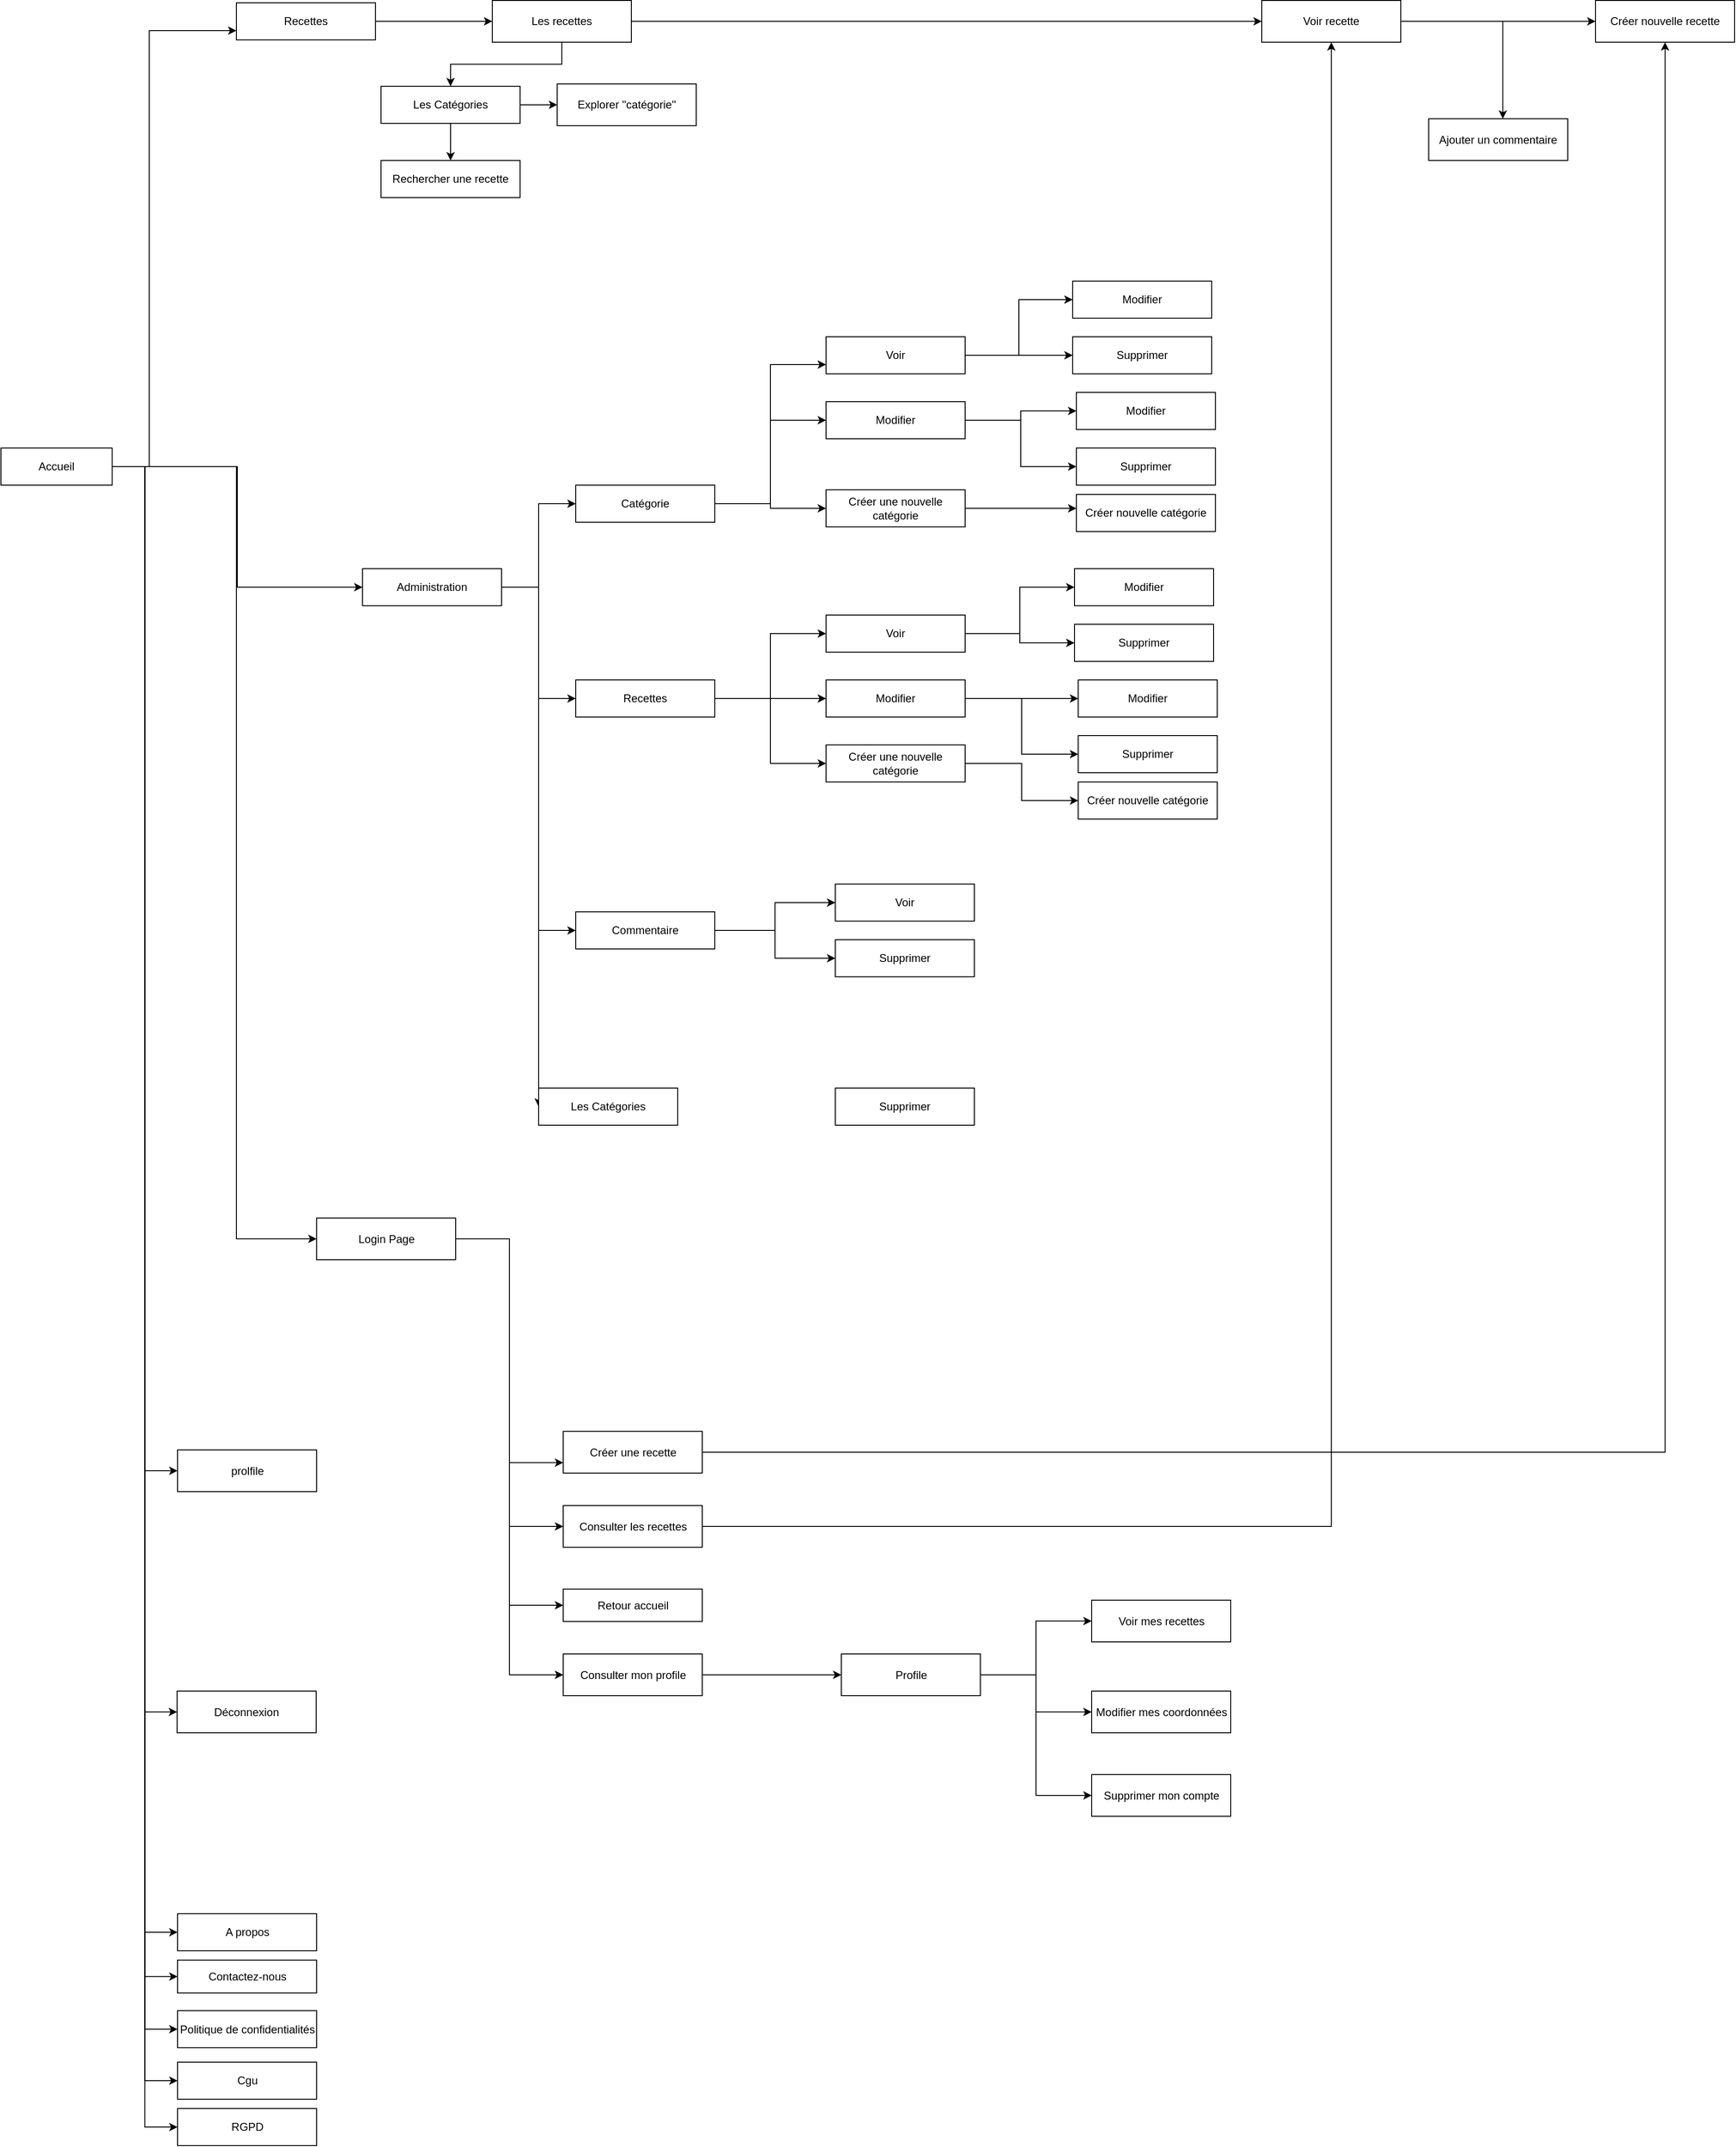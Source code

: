 <mxfile version="22.0.6" type="github">
  <diagram name="Page-1" id="mrhNcz5ZvECZJdgoMHjt">
    <mxGraphModel dx="1050" dy="541" grid="1" gridSize="10" guides="1" tooltips="1" connect="1" arrows="1" fold="1" page="1" pageScale="1" pageWidth="827" pageHeight="1169" math="0" shadow="0">
      <root>
        <mxCell id="0" />
        <mxCell id="1" parent="0" />
        <mxCell id="-c44pG5j-GpXYJsrPa2N-17" style="edgeStyle=orthogonalEdgeStyle;rounded=0;orthogonalLoop=1;jettySize=auto;html=1;entryX=0;entryY=0.75;entryDx=0;entryDy=0;exitX=1;exitY=0.5;exitDx=0;exitDy=0;" edge="1" parent="1" source="-c44pG5j-GpXYJsrPa2N-1" target="-c44pG5j-GpXYJsrPa2N-2">
          <mxGeometry relative="1" as="geometry">
            <Array as="points">
              <mxPoint x="170" y="520" />
              <mxPoint x="170" y="50" />
            </Array>
          </mxGeometry>
        </mxCell>
        <mxCell id="-c44pG5j-GpXYJsrPa2N-18" style="edgeStyle=orthogonalEdgeStyle;rounded=0;orthogonalLoop=1;jettySize=auto;html=1;entryX=0;entryY=0.5;entryDx=0;entryDy=0;" edge="1" parent="1" source="-c44pG5j-GpXYJsrPa2N-1" target="-c44pG5j-GpXYJsrPa2N-16">
          <mxGeometry relative="1" as="geometry" />
        </mxCell>
        <mxCell id="-c44pG5j-GpXYJsrPa2N-21" style="edgeStyle=orthogonalEdgeStyle;rounded=0;orthogonalLoop=1;jettySize=auto;html=1;entryX=0;entryY=0.5;entryDx=0;entryDy=0;" edge="1" parent="1" source="-c44pG5j-GpXYJsrPa2N-1" target="-c44pG5j-GpXYJsrPa2N-9">
          <mxGeometry relative="1" as="geometry" />
        </mxCell>
        <mxCell id="-c44pG5j-GpXYJsrPa2N-22" style="edgeStyle=orthogonalEdgeStyle;rounded=0;orthogonalLoop=1;jettySize=auto;html=1;entryX=0;entryY=0.5;entryDx=0;entryDy=0;" edge="1" parent="1" source="-c44pG5j-GpXYJsrPa2N-1" target="-c44pG5j-GpXYJsrPa2N-10">
          <mxGeometry relative="1" as="geometry" />
        </mxCell>
        <mxCell id="-c44pG5j-GpXYJsrPa2N-23" style="edgeStyle=orthogonalEdgeStyle;rounded=0;orthogonalLoop=1;jettySize=auto;html=1;entryX=0;entryY=0.5;entryDx=0;entryDy=0;" edge="1" parent="1" source="-c44pG5j-GpXYJsrPa2N-1" target="-c44pG5j-GpXYJsrPa2N-11">
          <mxGeometry relative="1" as="geometry" />
        </mxCell>
        <mxCell id="-c44pG5j-GpXYJsrPa2N-24" style="edgeStyle=orthogonalEdgeStyle;rounded=0;orthogonalLoop=1;jettySize=auto;html=1;entryX=0;entryY=0.5;entryDx=0;entryDy=0;" edge="1" parent="1" source="-c44pG5j-GpXYJsrPa2N-1" target="-c44pG5j-GpXYJsrPa2N-14">
          <mxGeometry relative="1" as="geometry" />
        </mxCell>
        <mxCell id="-c44pG5j-GpXYJsrPa2N-50" style="edgeStyle=orthogonalEdgeStyle;rounded=0;orthogonalLoop=1;jettySize=auto;html=1;entryX=0;entryY=0.5;entryDx=0;entryDy=0;" edge="1" parent="1" source="-c44pG5j-GpXYJsrPa2N-1" target="-c44pG5j-GpXYJsrPa2N-49">
          <mxGeometry relative="1" as="geometry">
            <Array as="points">
              <mxPoint x="264" y="520" />
            </Array>
          </mxGeometry>
        </mxCell>
        <mxCell id="-c44pG5j-GpXYJsrPa2N-73" style="edgeStyle=orthogonalEdgeStyle;rounded=0;orthogonalLoop=1;jettySize=auto;html=1;entryX=0;entryY=0.5;entryDx=0;entryDy=0;" edge="1" parent="1" source="-c44pG5j-GpXYJsrPa2N-1" target="-c44pG5j-GpXYJsrPa2N-72">
          <mxGeometry relative="1" as="geometry" />
        </mxCell>
        <mxCell id="-c44pG5j-GpXYJsrPa2N-74" style="edgeStyle=orthogonalEdgeStyle;rounded=0;orthogonalLoop=1;jettySize=auto;html=1;entryX=0;entryY=0.5;entryDx=0;entryDy=0;" edge="1" parent="1" source="-c44pG5j-GpXYJsrPa2N-1" target="-c44pG5j-GpXYJsrPa2N-71">
          <mxGeometry relative="1" as="geometry" />
        </mxCell>
        <mxCell id="-c44pG5j-GpXYJsrPa2N-129" style="edgeStyle=orthogonalEdgeStyle;rounded=0;orthogonalLoop=1;jettySize=auto;html=1;entryX=0;entryY=0.5;entryDx=0;entryDy=0;" edge="1" parent="1" source="-c44pG5j-GpXYJsrPa2N-1" target="-c44pG5j-GpXYJsrPa2N-128">
          <mxGeometry relative="1" as="geometry" />
        </mxCell>
        <mxCell id="-c44pG5j-GpXYJsrPa2N-1" value="Accueil" style="rounded=0;whiteSpace=wrap;html=1;" vertex="1" parent="1">
          <mxGeometry x="10" y="500" width="120" height="40" as="geometry" />
        </mxCell>
        <mxCell id="-c44pG5j-GpXYJsrPa2N-26" style="edgeStyle=orthogonalEdgeStyle;rounded=0;orthogonalLoop=1;jettySize=auto;html=1;entryX=0;entryY=0.5;entryDx=0;entryDy=0;" edge="1" parent="1" source="-c44pG5j-GpXYJsrPa2N-2" target="-c44pG5j-GpXYJsrPa2N-25">
          <mxGeometry relative="1" as="geometry" />
        </mxCell>
        <mxCell id="-c44pG5j-GpXYJsrPa2N-2" value="Recettes" style="rounded=0;whiteSpace=wrap;html=1;" vertex="1" parent="1">
          <mxGeometry x="264" y="20" width="150" height="40" as="geometry" />
        </mxCell>
        <mxCell id="-c44pG5j-GpXYJsrPa2N-7" style="edgeStyle=orthogonalEdgeStyle;rounded=0;orthogonalLoop=1;jettySize=auto;html=1;exitX=0.5;exitY=1;exitDx=0;exitDy=0;" edge="1" parent="1">
          <mxGeometry relative="1" as="geometry">
            <mxPoint x="275.5" y="1520" as="sourcePoint" />
            <mxPoint x="275.5" y="1520" as="targetPoint" />
          </mxGeometry>
        </mxCell>
        <mxCell id="-c44pG5j-GpXYJsrPa2N-9" value="A propos" style="rounded=0;whiteSpace=wrap;html=1;" vertex="1" parent="1">
          <mxGeometry x="200.5" y="2080" width="150" height="40" as="geometry" />
        </mxCell>
        <mxCell id="-c44pG5j-GpXYJsrPa2N-10" value="Contactez-nous" style="rounded=0;whiteSpace=wrap;html=1;" vertex="1" parent="1">
          <mxGeometry x="200.5" y="2130" width="150" height="35.5" as="geometry" />
        </mxCell>
        <mxCell id="-c44pG5j-GpXYJsrPa2N-11" value="Politique de confidentialités" style="rounded=0;whiteSpace=wrap;html=1;" vertex="1" parent="1">
          <mxGeometry x="200.5" y="2184.5" width="150" height="40" as="geometry" />
        </mxCell>
        <mxCell id="-c44pG5j-GpXYJsrPa2N-14" value="Cgu" style="rounded=0;whiteSpace=wrap;html=1;" vertex="1" parent="1">
          <mxGeometry x="200.5" y="2240" width="150" height="40" as="geometry" />
        </mxCell>
        <mxCell id="-c44pG5j-GpXYJsrPa2N-16" value="RGPD" style="rounded=0;whiteSpace=wrap;html=1;" vertex="1" parent="1">
          <mxGeometry x="200.5" y="2290" width="150" height="40" as="geometry" />
        </mxCell>
        <mxCell id="-c44pG5j-GpXYJsrPa2N-31" value="" style="edgeStyle=orthogonalEdgeStyle;rounded=0;orthogonalLoop=1;jettySize=auto;html=1;" edge="1" parent="1" source="-c44pG5j-GpXYJsrPa2N-25" target="-c44pG5j-GpXYJsrPa2N-27">
          <mxGeometry relative="1" as="geometry" />
        </mxCell>
        <mxCell id="-c44pG5j-GpXYJsrPa2N-38" value="" style="edgeStyle=orthogonalEdgeStyle;rounded=0;orthogonalLoop=1;jettySize=auto;html=1;" edge="1" parent="1" source="-c44pG5j-GpXYJsrPa2N-25" target="-c44pG5j-GpXYJsrPa2N-37">
          <mxGeometry relative="1" as="geometry" />
        </mxCell>
        <mxCell id="-c44pG5j-GpXYJsrPa2N-25" value="Les recettes" style="rounded=0;whiteSpace=wrap;html=1;" vertex="1" parent="1">
          <mxGeometry x="540" y="17.5" width="150" height="45" as="geometry" />
        </mxCell>
        <mxCell id="-c44pG5j-GpXYJsrPa2N-33" value="" style="edgeStyle=orthogonalEdgeStyle;rounded=0;orthogonalLoop=1;jettySize=auto;html=1;" edge="1" parent="1" source="-c44pG5j-GpXYJsrPa2N-27" target="-c44pG5j-GpXYJsrPa2N-32">
          <mxGeometry relative="1" as="geometry" />
        </mxCell>
        <mxCell id="-c44pG5j-GpXYJsrPa2N-47" value="" style="edgeStyle=orthogonalEdgeStyle;rounded=0;orthogonalLoop=1;jettySize=auto;html=1;" edge="1" parent="1" source="-c44pG5j-GpXYJsrPa2N-27" target="-c44pG5j-GpXYJsrPa2N-46">
          <mxGeometry relative="1" as="geometry">
            <Array as="points">
              <mxPoint x="740" y="130" />
              <mxPoint x="740" y="130" />
            </Array>
          </mxGeometry>
        </mxCell>
        <mxCell id="-c44pG5j-GpXYJsrPa2N-27" value="Les Catégories" style="rounded=0;whiteSpace=wrap;html=1;" vertex="1" parent="1">
          <mxGeometry x="420" y="110" width="150" height="40" as="geometry" />
        </mxCell>
        <mxCell id="-c44pG5j-GpXYJsrPa2N-32" value="Rechercher une recette" style="rounded=0;whiteSpace=wrap;html=1;" vertex="1" parent="1">
          <mxGeometry x="420" y="190" width="150" height="40" as="geometry" />
        </mxCell>
        <mxCell id="-c44pG5j-GpXYJsrPa2N-126" value="" style="edgeStyle=orthogonalEdgeStyle;rounded=0;orthogonalLoop=1;jettySize=auto;html=1;" edge="1" parent="1" source="-c44pG5j-GpXYJsrPa2N-37" target="-c44pG5j-GpXYJsrPa2N-125">
          <mxGeometry relative="1" as="geometry">
            <Array as="points">
              <mxPoint x="1630" y="40" />
            </Array>
          </mxGeometry>
        </mxCell>
        <mxCell id="-c44pG5j-GpXYJsrPa2N-127" style="edgeStyle=orthogonalEdgeStyle;rounded=0;orthogonalLoop=1;jettySize=auto;html=1;" edge="1" parent="1" source="-c44pG5j-GpXYJsrPa2N-37" target="-c44pG5j-GpXYJsrPa2N-42">
          <mxGeometry relative="1" as="geometry" />
        </mxCell>
        <mxCell id="-c44pG5j-GpXYJsrPa2N-37" value="Voir recette" style="rounded=0;whiteSpace=wrap;html=1;" vertex="1" parent="1">
          <mxGeometry x="1370" y="17.5" width="150" height="45" as="geometry" />
        </mxCell>
        <mxCell id="-c44pG5j-GpXYJsrPa2N-42" value="Créer nouvelle recette" style="rounded=0;whiteSpace=wrap;html=1;" vertex="1" parent="1">
          <mxGeometry x="1730" y="17.5" width="150" height="45" as="geometry" />
        </mxCell>
        <mxCell id="-c44pG5j-GpXYJsrPa2N-46" value="Explorer &quot;catégorie&quot;" style="rounded=0;whiteSpace=wrap;html=1;" vertex="1" parent="1">
          <mxGeometry x="610" y="107.5" width="150" height="45" as="geometry" />
        </mxCell>
        <mxCell id="-c44pG5j-GpXYJsrPa2N-56" style="edgeStyle=orthogonalEdgeStyle;rounded=0;orthogonalLoop=1;jettySize=auto;html=1;entryX=0;entryY=0.75;entryDx=0;entryDy=0;" edge="1" parent="1" source="-c44pG5j-GpXYJsrPa2N-49" target="-c44pG5j-GpXYJsrPa2N-51">
          <mxGeometry relative="1" as="geometry" />
        </mxCell>
        <mxCell id="-c44pG5j-GpXYJsrPa2N-57" style="edgeStyle=orthogonalEdgeStyle;rounded=0;orthogonalLoop=1;jettySize=auto;html=1;entryX=0;entryY=0.5;entryDx=0;entryDy=0;" edge="1" parent="1" source="-c44pG5j-GpXYJsrPa2N-49" target="-c44pG5j-GpXYJsrPa2N-52">
          <mxGeometry relative="1" as="geometry" />
        </mxCell>
        <mxCell id="-c44pG5j-GpXYJsrPa2N-58" style="edgeStyle=orthogonalEdgeStyle;rounded=0;orthogonalLoop=1;jettySize=auto;html=1;entryX=0;entryY=0.5;entryDx=0;entryDy=0;" edge="1" parent="1" source="-c44pG5j-GpXYJsrPa2N-49" target="-c44pG5j-GpXYJsrPa2N-53">
          <mxGeometry relative="1" as="geometry" />
        </mxCell>
        <mxCell id="-c44pG5j-GpXYJsrPa2N-59" style="edgeStyle=orthogonalEdgeStyle;rounded=0;orthogonalLoop=1;jettySize=auto;html=1;entryX=0;entryY=0.5;entryDx=0;entryDy=0;" edge="1" parent="1" source="-c44pG5j-GpXYJsrPa2N-49" target="-c44pG5j-GpXYJsrPa2N-54">
          <mxGeometry relative="1" as="geometry" />
        </mxCell>
        <mxCell id="-c44pG5j-GpXYJsrPa2N-49" value="Login Page" style="rounded=0;whiteSpace=wrap;html=1;" vertex="1" parent="1">
          <mxGeometry x="350.5" y="1330" width="150" height="45" as="geometry" />
        </mxCell>
        <mxCell id="-c44pG5j-GpXYJsrPa2N-60" style="edgeStyle=orthogonalEdgeStyle;rounded=0;orthogonalLoop=1;jettySize=auto;html=1;entryX=0.5;entryY=1;entryDx=0;entryDy=0;" edge="1" parent="1" source="-c44pG5j-GpXYJsrPa2N-51" target="-c44pG5j-GpXYJsrPa2N-42">
          <mxGeometry relative="1" as="geometry" />
        </mxCell>
        <mxCell id="-c44pG5j-GpXYJsrPa2N-51" value="Créer une recette" style="rounded=0;whiteSpace=wrap;html=1;" vertex="1" parent="1">
          <mxGeometry x="616.5" y="1560" width="150" height="45" as="geometry" />
        </mxCell>
        <mxCell id="-c44pG5j-GpXYJsrPa2N-62" style="edgeStyle=orthogonalEdgeStyle;rounded=0;orthogonalLoop=1;jettySize=auto;html=1;entryX=0.5;entryY=1;entryDx=0;entryDy=0;" edge="1" parent="1" source="-c44pG5j-GpXYJsrPa2N-52" target="-c44pG5j-GpXYJsrPa2N-37">
          <mxGeometry relative="1" as="geometry" />
        </mxCell>
        <mxCell id="-c44pG5j-GpXYJsrPa2N-52" value="Consulter les recettes" style="rounded=0;whiteSpace=wrap;html=1;" vertex="1" parent="1">
          <mxGeometry x="616.5" y="1640" width="150" height="45" as="geometry" />
        </mxCell>
        <mxCell id="-c44pG5j-GpXYJsrPa2N-53" value="Retour accueil" style="rounded=0;whiteSpace=wrap;html=1;" vertex="1" parent="1">
          <mxGeometry x="616.5" y="1730" width="150" height="35" as="geometry" />
        </mxCell>
        <mxCell id="-c44pG5j-GpXYJsrPa2N-64" value="" style="edgeStyle=orthogonalEdgeStyle;rounded=0;orthogonalLoop=1;jettySize=auto;html=1;" edge="1" parent="1" source="-c44pG5j-GpXYJsrPa2N-54" target="-c44pG5j-GpXYJsrPa2N-63">
          <mxGeometry relative="1" as="geometry">
            <Array as="points">
              <mxPoint x="876.5" y="1823" />
              <mxPoint x="876.5" y="1823" />
            </Array>
          </mxGeometry>
        </mxCell>
        <mxCell id="-c44pG5j-GpXYJsrPa2N-54" value="Consulter mon profile" style="rounded=0;whiteSpace=wrap;html=1;" vertex="1" parent="1">
          <mxGeometry x="616.5" y="1800" width="150" height="45" as="geometry" />
        </mxCell>
        <mxCell id="-c44pG5j-GpXYJsrPa2N-68" style="edgeStyle=orthogonalEdgeStyle;rounded=0;orthogonalLoop=1;jettySize=auto;html=1;entryX=0;entryY=0.5;entryDx=0;entryDy=0;" edge="1" parent="1" source="-c44pG5j-GpXYJsrPa2N-63" target="-c44pG5j-GpXYJsrPa2N-65">
          <mxGeometry relative="1" as="geometry" />
        </mxCell>
        <mxCell id="-c44pG5j-GpXYJsrPa2N-69" style="edgeStyle=orthogonalEdgeStyle;rounded=0;orthogonalLoop=1;jettySize=auto;html=1;entryX=0;entryY=0.5;entryDx=0;entryDy=0;" edge="1" parent="1" source="-c44pG5j-GpXYJsrPa2N-63" target="-c44pG5j-GpXYJsrPa2N-66">
          <mxGeometry relative="1" as="geometry" />
        </mxCell>
        <mxCell id="-c44pG5j-GpXYJsrPa2N-70" style="edgeStyle=orthogonalEdgeStyle;rounded=0;orthogonalLoop=1;jettySize=auto;html=1;entryX=0;entryY=0.5;entryDx=0;entryDy=0;" edge="1" parent="1" source="-c44pG5j-GpXYJsrPa2N-63" target="-c44pG5j-GpXYJsrPa2N-67">
          <mxGeometry relative="1" as="geometry" />
        </mxCell>
        <mxCell id="-c44pG5j-GpXYJsrPa2N-63" value="Profile" style="rounded=0;whiteSpace=wrap;html=1;" vertex="1" parent="1">
          <mxGeometry x="916.5" y="1800" width="150" height="45" as="geometry" />
        </mxCell>
        <mxCell id="-c44pG5j-GpXYJsrPa2N-65" value="Voir mes recettes" style="rounded=0;whiteSpace=wrap;html=1;" vertex="1" parent="1">
          <mxGeometry x="1186.5" y="1742" width="150" height="45" as="geometry" />
        </mxCell>
        <mxCell id="-c44pG5j-GpXYJsrPa2N-66" value="Modifier mes coordonnées" style="rounded=0;whiteSpace=wrap;html=1;" vertex="1" parent="1">
          <mxGeometry x="1186.5" y="1840" width="150" height="45" as="geometry" />
        </mxCell>
        <mxCell id="-c44pG5j-GpXYJsrPa2N-67" value="Supprimer mon compte" style="rounded=0;whiteSpace=wrap;html=1;" vertex="1" parent="1">
          <mxGeometry x="1186.5" y="1930" width="150" height="45" as="geometry" />
        </mxCell>
        <mxCell id="-c44pG5j-GpXYJsrPa2N-71" value="prolfile" style="rounded=0;whiteSpace=wrap;html=1;" vertex="1" parent="1">
          <mxGeometry x="200.5" y="1580" width="150" height="45" as="geometry" />
        </mxCell>
        <mxCell id="-c44pG5j-GpXYJsrPa2N-72" value="Déconnexion" style="rounded=0;whiteSpace=wrap;html=1;" vertex="1" parent="1">
          <mxGeometry x="200" y="1840" width="150" height="45" as="geometry" />
        </mxCell>
        <mxCell id="-c44pG5j-GpXYJsrPa2N-125" value="Ajouter un commentaire" style="rounded=0;whiteSpace=wrap;html=1;" vertex="1" parent="1">
          <mxGeometry x="1550" y="145" width="150" height="45" as="geometry" />
        </mxCell>
        <mxCell id="-c44pG5j-GpXYJsrPa2N-138" style="edgeStyle=orthogonalEdgeStyle;rounded=0;orthogonalLoop=1;jettySize=auto;html=1;entryX=0;entryY=0.5;entryDx=0;entryDy=0;exitX=1;exitY=0.5;exitDx=0;exitDy=0;" edge="1" parent="1" source="-c44pG5j-GpXYJsrPa2N-128" target="-c44pG5j-GpXYJsrPa2N-133">
          <mxGeometry relative="1" as="geometry">
            <mxPoint x="550" y="710.0" as="sourcePoint" />
            <Array as="points">
              <mxPoint x="590" y="650" />
              <mxPoint x="590" y="1100" />
            </Array>
          </mxGeometry>
        </mxCell>
        <mxCell id="-c44pG5j-GpXYJsrPa2N-139" style="edgeStyle=orthogonalEdgeStyle;rounded=0;orthogonalLoop=1;jettySize=auto;html=1;entryX=0;entryY=0.5;entryDx=0;entryDy=0;" edge="1" parent="1" source="-c44pG5j-GpXYJsrPa2N-128" target="-c44pG5j-GpXYJsrPa2N-130">
          <mxGeometry relative="1" as="geometry">
            <Array as="points">
              <mxPoint x="590" y="650" />
              <mxPoint x="590" y="560" />
            </Array>
          </mxGeometry>
        </mxCell>
        <mxCell id="-c44pG5j-GpXYJsrPa2N-140" style="edgeStyle=orthogonalEdgeStyle;rounded=0;orthogonalLoop=1;jettySize=auto;html=1;entryX=0;entryY=0.5;entryDx=0;entryDy=0;" edge="1" parent="1" source="-c44pG5j-GpXYJsrPa2N-128" target="-c44pG5j-GpXYJsrPa2N-131">
          <mxGeometry relative="1" as="geometry" />
        </mxCell>
        <mxCell id="-c44pG5j-GpXYJsrPa2N-158" style="edgeStyle=orthogonalEdgeStyle;rounded=0;orthogonalLoop=1;jettySize=auto;html=1;entryX=0;entryY=0.5;entryDx=0;entryDy=0;" edge="1" parent="1" source="-c44pG5j-GpXYJsrPa2N-128" target="-c44pG5j-GpXYJsrPa2N-132">
          <mxGeometry relative="1" as="geometry" />
        </mxCell>
        <mxCell id="-c44pG5j-GpXYJsrPa2N-128" value="Administration" style="rounded=0;whiteSpace=wrap;html=1;" vertex="1" parent="1">
          <mxGeometry x="400" y="630" width="150" height="40" as="geometry" />
        </mxCell>
        <mxCell id="-c44pG5j-GpXYJsrPa2N-145" style="edgeStyle=orthogonalEdgeStyle;rounded=0;orthogonalLoop=1;jettySize=auto;html=1;entryX=0;entryY=0.75;entryDx=0;entryDy=0;" edge="1" parent="1" source="-c44pG5j-GpXYJsrPa2N-130" target="-c44pG5j-GpXYJsrPa2N-141">
          <mxGeometry relative="1" as="geometry" />
        </mxCell>
        <mxCell id="-c44pG5j-GpXYJsrPa2N-146" style="edgeStyle=orthogonalEdgeStyle;rounded=0;orthogonalLoop=1;jettySize=auto;html=1;entryX=0;entryY=0.5;entryDx=0;entryDy=0;" edge="1" parent="1" source="-c44pG5j-GpXYJsrPa2N-130" target="-c44pG5j-GpXYJsrPa2N-142">
          <mxGeometry relative="1" as="geometry" />
        </mxCell>
        <mxCell id="-c44pG5j-GpXYJsrPa2N-147" style="edgeStyle=orthogonalEdgeStyle;rounded=0;orthogonalLoop=1;jettySize=auto;html=1;entryX=0;entryY=0.5;entryDx=0;entryDy=0;" edge="1" parent="1" source="-c44pG5j-GpXYJsrPa2N-130" target="-c44pG5j-GpXYJsrPa2N-143">
          <mxGeometry relative="1" as="geometry" />
        </mxCell>
        <mxCell id="-c44pG5j-GpXYJsrPa2N-130" value="Catégorie" style="rounded=0;whiteSpace=wrap;html=1;" vertex="1" parent="1">
          <mxGeometry x="630" y="540" width="150" height="40" as="geometry" />
        </mxCell>
        <mxCell id="-c44pG5j-GpXYJsrPa2N-168" style="edgeStyle=orthogonalEdgeStyle;rounded=0;orthogonalLoop=1;jettySize=auto;html=1;entryX=0;entryY=0.5;entryDx=0;entryDy=0;" edge="1" parent="1" source="-c44pG5j-GpXYJsrPa2N-131" target="-c44pG5j-GpXYJsrPa2N-164">
          <mxGeometry relative="1" as="geometry" />
        </mxCell>
        <mxCell id="-c44pG5j-GpXYJsrPa2N-169" style="edgeStyle=orthogonalEdgeStyle;rounded=0;orthogonalLoop=1;jettySize=auto;html=1;" edge="1" parent="1" source="-c44pG5j-GpXYJsrPa2N-131" target="-c44pG5j-GpXYJsrPa2N-165">
          <mxGeometry relative="1" as="geometry" />
        </mxCell>
        <mxCell id="-c44pG5j-GpXYJsrPa2N-170" style="edgeStyle=orthogonalEdgeStyle;rounded=0;orthogonalLoop=1;jettySize=auto;html=1;entryX=0;entryY=0.5;entryDx=0;entryDy=0;" edge="1" parent="1" source="-c44pG5j-GpXYJsrPa2N-131" target="-c44pG5j-GpXYJsrPa2N-166">
          <mxGeometry relative="1" as="geometry" />
        </mxCell>
        <mxCell id="-c44pG5j-GpXYJsrPa2N-131" value="Recettes" style="rounded=0;whiteSpace=wrap;html=1;" vertex="1" parent="1">
          <mxGeometry x="630" y="750" width="150" height="40" as="geometry" />
        </mxCell>
        <mxCell id="-c44pG5j-GpXYJsrPa2N-183" style="edgeStyle=orthogonalEdgeStyle;rounded=0;orthogonalLoop=1;jettySize=auto;html=1;entryX=0;entryY=0.5;entryDx=0;entryDy=0;" edge="1" parent="1" source="-c44pG5j-GpXYJsrPa2N-132" target="-c44pG5j-GpXYJsrPa2N-182">
          <mxGeometry relative="1" as="geometry" />
        </mxCell>
        <mxCell id="-c44pG5j-GpXYJsrPa2N-184" style="edgeStyle=orthogonalEdgeStyle;rounded=0;orthogonalLoop=1;jettySize=auto;html=1;entryX=0;entryY=0.5;entryDx=0;entryDy=0;" edge="1" parent="1" source="-c44pG5j-GpXYJsrPa2N-132" target="-c44pG5j-GpXYJsrPa2N-181">
          <mxGeometry relative="1" as="geometry" />
        </mxCell>
        <mxCell id="-c44pG5j-GpXYJsrPa2N-132" value="Commentaire" style="rounded=0;whiteSpace=wrap;html=1;" vertex="1" parent="1">
          <mxGeometry x="630" y="1000" width="150" height="40" as="geometry" />
        </mxCell>
        <mxCell id="-c44pG5j-GpXYJsrPa2N-133" value="Les Catégories" style="rounded=0;whiteSpace=wrap;html=1;" vertex="1" parent="1">
          <mxGeometry x="590" y="1190" width="150" height="40" as="geometry" />
        </mxCell>
        <mxCell id="-c44pG5j-GpXYJsrPa2N-134" style="edgeStyle=orthogonalEdgeStyle;rounded=0;orthogonalLoop=1;jettySize=auto;html=1;exitX=0.5;exitY=1;exitDx=0;exitDy=0;" edge="1" parent="1" source="-c44pG5j-GpXYJsrPa2N-132" target="-c44pG5j-GpXYJsrPa2N-132">
          <mxGeometry relative="1" as="geometry" />
        </mxCell>
        <mxCell id="-c44pG5j-GpXYJsrPa2N-150" style="edgeStyle=orthogonalEdgeStyle;rounded=0;orthogonalLoop=1;jettySize=auto;html=1;entryX=0;entryY=0.5;entryDx=0;entryDy=0;" edge="1" parent="1" source="-c44pG5j-GpXYJsrPa2N-141" target="-c44pG5j-GpXYJsrPa2N-148">
          <mxGeometry relative="1" as="geometry" />
        </mxCell>
        <mxCell id="-c44pG5j-GpXYJsrPa2N-151" style="edgeStyle=orthogonalEdgeStyle;rounded=0;orthogonalLoop=1;jettySize=auto;html=1;entryX=0;entryY=0.5;entryDx=0;entryDy=0;" edge="1" parent="1" source="-c44pG5j-GpXYJsrPa2N-141" target="-c44pG5j-GpXYJsrPa2N-149">
          <mxGeometry relative="1" as="geometry" />
        </mxCell>
        <mxCell id="-c44pG5j-GpXYJsrPa2N-141" value="Voir" style="rounded=0;whiteSpace=wrap;html=1;" vertex="1" parent="1">
          <mxGeometry x="900" y="380" width="150" height="40" as="geometry" />
        </mxCell>
        <mxCell id="-c44pG5j-GpXYJsrPa2N-154" style="edgeStyle=orthogonalEdgeStyle;rounded=0;orthogonalLoop=1;jettySize=auto;html=1;" edge="1" parent="1" source="-c44pG5j-GpXYJsrPa2N-142" target="-c44pG5j-GpXYJsrPa2N-152">
          <mxGeometry relative="1" as="geometry" />
        </mxCell>
        <mxCell id="-c44pG5j-GpXYJsrPa2N-155" style="edgeStyle=orthogonalEdgeStyle;rounded=0;orthogonalLoop=1;jettySize=auto;html=1;entryX=0;entryY=0.5;entryDx=0;entryDy=0;" edge="1" parent="1" source="-c44pG5j-GpXYJsrPa2N-142" target="-c44pG5j-GpXYJsrPa2N-153">
          <mxGeometry relative="1" as="geometry" />
        </mxCell>
        <mxCell id="-c44pG5j-GpXYJsrPa2N-142" value="Modifier" style="rounded=0;whiteSpace=wrap;html=1;" vertex="1" parent="1">
          <mxGeometry x="900" y="450" width="150" height="40" as="geometry" />
        </mxCell>
        <mxCell id="-c44pG5j-GpXYJsrPa2N-157" style="edgeStyle=orthogonalEdgeStyle;rounded=0;orthogonalLoop=1;jettySize=auto;html=1;" edge="1" parent="1" source="-c44pG5j-GpXYJsrPa2N-143" target="-c44pG5j-GpXYJsrPa2N-156">
          <mxGeometry relative="1" as="geometry">
            <Array as="points">
              <mxPoint x="1140" y="565" />
              <mxPoint x="1140" y="565" />
            </Array>
          </mxGeometry>
        </mxCell>
        <mxCell id="-c44pG5j-GpXYJsrPa2N-143" value="Créer une nouvelle catégorie" style="rounded=0;whiteSpace=wrap;html=1;" vertex="1" parent="1">
          <mxGeometry x="900" y="545" width="150" height="40" as="geometry" />
        </mxCell>
        <mxCell id="-c44pG5j-GpXYJsrPa2N-144" style="edgeStyle=orthogonalEdgeStyle;rounded=0;orthogonalLoop=1;jettySize=auto;html=1;exitX=0.5;exitY=1;exitDx=0;exitDy=0;" edge="1" parent="1" source="-c44pG5j-GpXYJsrPa2N-142" target="-c44pG5j-GpXYJsrPa2N-142">
          <mxGeometry relative="1" as="geometry" />
        </mxCell>
        <mxCell id="-c44pG5j-GpXYJsrPa2N-148" value="Modifier" style="rounded=0;whiteSpace=wrap;html=1;" vertex="1" parent="1">
          <mxGeometry x="1166" y="320" width="150" height="40" as="geometry" />
        </mxCell>
        <mxCell id="-c44pG5j-GpXYJsrPa2N-149" value="Supprimer" style="rounded=0;whiteSpace=wrap;html=1;" vertex="1" parent="1">
          <mxGeometry x="1166" y="380" width="150" height="40" as="geometry" />
        </mxCell>
        <mxCell id="-c44pG5j-GpXYJsrPa2N-152" value="Modifier" style="rounded=0;whiteSpace=wrap;html=1;" vertex="1" parent="1">
          <mxGeometry x="1170" y="440" width="150" height="40" as="geometry" />
        </mxCell>
        <mxCell id="-c44pG5j-GpXYJsrPa2N-153" value="Supprimer" style="rounded=0;whiteSpace=wrap;html=1;" vertex="1" parent="1">
          <mxGeometry x="1170" y="500" width="150" height="40" as="geometry" />
        </mxCell>
        <mxCell id="-c44pG5j-GpXYJsrPa2N-156" value="Créer nouvelle catégorie" style="rounded=0;whiteSpace=wrap;html=1;" vertex="1" parent="1">
          <mxGeometry x="1170" y="550" width="150" height="40" as="geometry" />
        </mxCell>
        <mxCell id="-c44pG5j-GpXYJsrPa2N-176" style="edgeStyle=orthogonalEdgeStyle;rounded=0;orthogonalLoop=1;jettySize=auto;html=1;entryX=0;entryY=0.5;entryDx=0;entryDy=0;" edge="1" parent="1" source="-c44pG5j-GpXYJsrPa2N-164" target="-c44pG5j-GpXYJsrPa2N-171">
          <mxGeometry relative="1" as="geometry" />
        </mxCell>
        <mxCell id="-c44pG5j-GpXYJsrPa2N-177" style="edgeStyle=orthogonalEdgeStyle;rounded=0;orthogonalLoop=1;jettySize=auto;html=1;entryX=0;entryY=0.5;entryDx=0;entryDy=0;" edge="1" parent="1" source="-c44pG5j-GpXYJsrPa2N-164" target="-c44pG5j-GpXYJsrPa2N-172">
          <mxGeometry relative="1" as="geometry" />
        </mxCell>
        <mxCell id="-c44pG5j-GpXYJsrPa2N-164" value="Voir" style="rounded=0;whiteSpace=wrap;html=1;" vertex="1" parent="1">
          <mxGeometry x="900" y="680" width="150" height="40" as="geometry" />
        </mxCell>
        <mxCell id="-c44pG5j-GpXYJsrPa2N-178" style="edgeStyle=orthogonalEdgeStyle;rounded=0;orthogonalLoop=1;jettySize=auto;html=1;entryX=0;entryY=0.5;entryDx=0;entryDy=0;" edge="1" parent="1" source="-c44pG5j-GpXYJsrPa2N-165" target="-c44pG5j-GpXYJsrPa2N-173">
          <mxGeometry relative="1" as="geometry" />
        </mxCell>
        <mxCell id="-c44pG5j-GpXYJsrPa2N-179" style="edgeStyle=orthogonalEdgeStyle;rounded=0;orthogonalLoop=1;jettySize=auto;html=1;entryX=0;entryY=0.5;entryDx=0;entryDy=0;" edge="1" parent="1" source="-c44pG5j-GpXYJsrPa2N-165" target="-c44pG5j-GpXYJsrPa2N-174">
          <mxGeometry relative="1" as="geometry" />
        </mxCell>
        <mxCell id="-c44pG5j-GpXYJsrPa2N-165" value="Modifier" style="rounded=0;whiteSpace=wrap;html=1;" vertex="1" parent="1">
          <mxGeometry x="900" y="750" width="150" height="40" as="geometry" />
        </mxCell>
        <mxCell id="-c44pG5j-GpXYJsrPa2N-180" style="edgeStyle=orthogonalEdgeStyle;rounded=0;orthogonalLoop=1;jettySize=auto;html=1;entryX=0;entryY=0.5;entryDx=0;entryDy=0;" edge="1" parent="1" source="-c44pG5j-GpXYJsrPa2N-166" target="-c44pG5j-GpXYJsrPa2N-175">
          <mxGeometry relative="1" as="geometry" />
        </mxCell>
        <mxCell id="-c44pG5j-GpXYJsrPa2N-166" value="Créer une nouvelle catégorie" style="rounded=0;whiteSpace=wrap;html=1;" vertex="1" parent="1">
          <mxGeometry x="900" y="820" width="150" height="40" as="geometry" />
        </mxCell>
        <mxCell id="-c44pG5j-GpXYJsrPa2N-167" style="edgeStyle=orthogonalEdgeStyle;rounded=0;orthogonalLoop=1;jettySize=auto;html=1;exitX=0.5;exitY=1;exitDx=0;exitDy=0;" edge="1" parent="1" source="-c44pG5j-GpXYJsrPa2N-165" target="-c44pG5j-GpXYJsrPa2N-165">
          <mxGeometry relative="1" as="geometry" />
        </mxCell>
        <mxCell id="-c44pG5j-GpXYJsrPa2N-171" value="Modifier" style="rounded=0;whiteSpace=wrap;html=1;" vertex="1" parent="1">
          <mxGeometry x="1168" y="630" width="150" height="40" as="geometry" />
        </mxCell>
        <mxCell id="-c44pG5j-GpXYJsrPa2N-172" value="Supprimer" style="rounded=0;whiteSpace=wrap;html=1;" vertex="1" parent="1">
          <mxGeometry x="1168" y="690" width="150" height="40" as="geometry" />
        </mxCell>
        <mxCell id="-c44pG5j-GpXYJsrPa2N-173" value="Modifier" style="rounded=0;whiteSpace=wrap;html=1;" vertex="1" parent="1">
          <mxGeometry x="1172" y="750" width="150" height="40" as="geometry" />
        </mxCell>
        <mxCell id="-c44pG5j-GpXYJsrPa2N-174" value="Supprimer" style="rounded=0;whiteSpace=wrap;html=1;" vertex="1" parent="1">
          <mxGeometry x="1172" y="810" width="150" height="40" as="geometry" />
        </mxCell>
        <mxCell id="-c44pG5j-GpXYJsrPa2N-175" value="Créer nouvelle catégorie" style="rounded=0;whiteSpace=wrap;html=1;" vertex="1" parent="1">
          <mxGeometry x="1172" y="860" width="150" height="40" as="geometry" />
        </mxCell>
        <mxCell id="-c44pG5j-GpXYJsrPa2N-181" value="Supprimer" style="rounded=0;whiteSpace=wrap;html=1;" vertex="1" parent="1">
          <mxGeometry x="910" y="1030" width="150" height="40" as="geometry" />
        </mxCell>
        <mxCell id="-c44pG5j-GpXYJsrPa2N-182" value="Voir" style="rounded=0;whiteSpace=wrap;html=1;" vertex="1" parent="1">
          <mxGeometry x="910" y="970" width="150" height="40" as="geometry" />
        </mxCell>
        <mxCell id="-c44pG5j-GpXYJsrPa2N-186" value="Supprimer" style="rounded=0;whiteSpace=wrap;html=1;" vertex="1" parent="1">
          <mxGeometry x="910" y="1190" width="150" height="40" as="geometry" />
        </mxCell>
      </root>
    </mxGraphModel>
  </diagram>
</mxfile>
